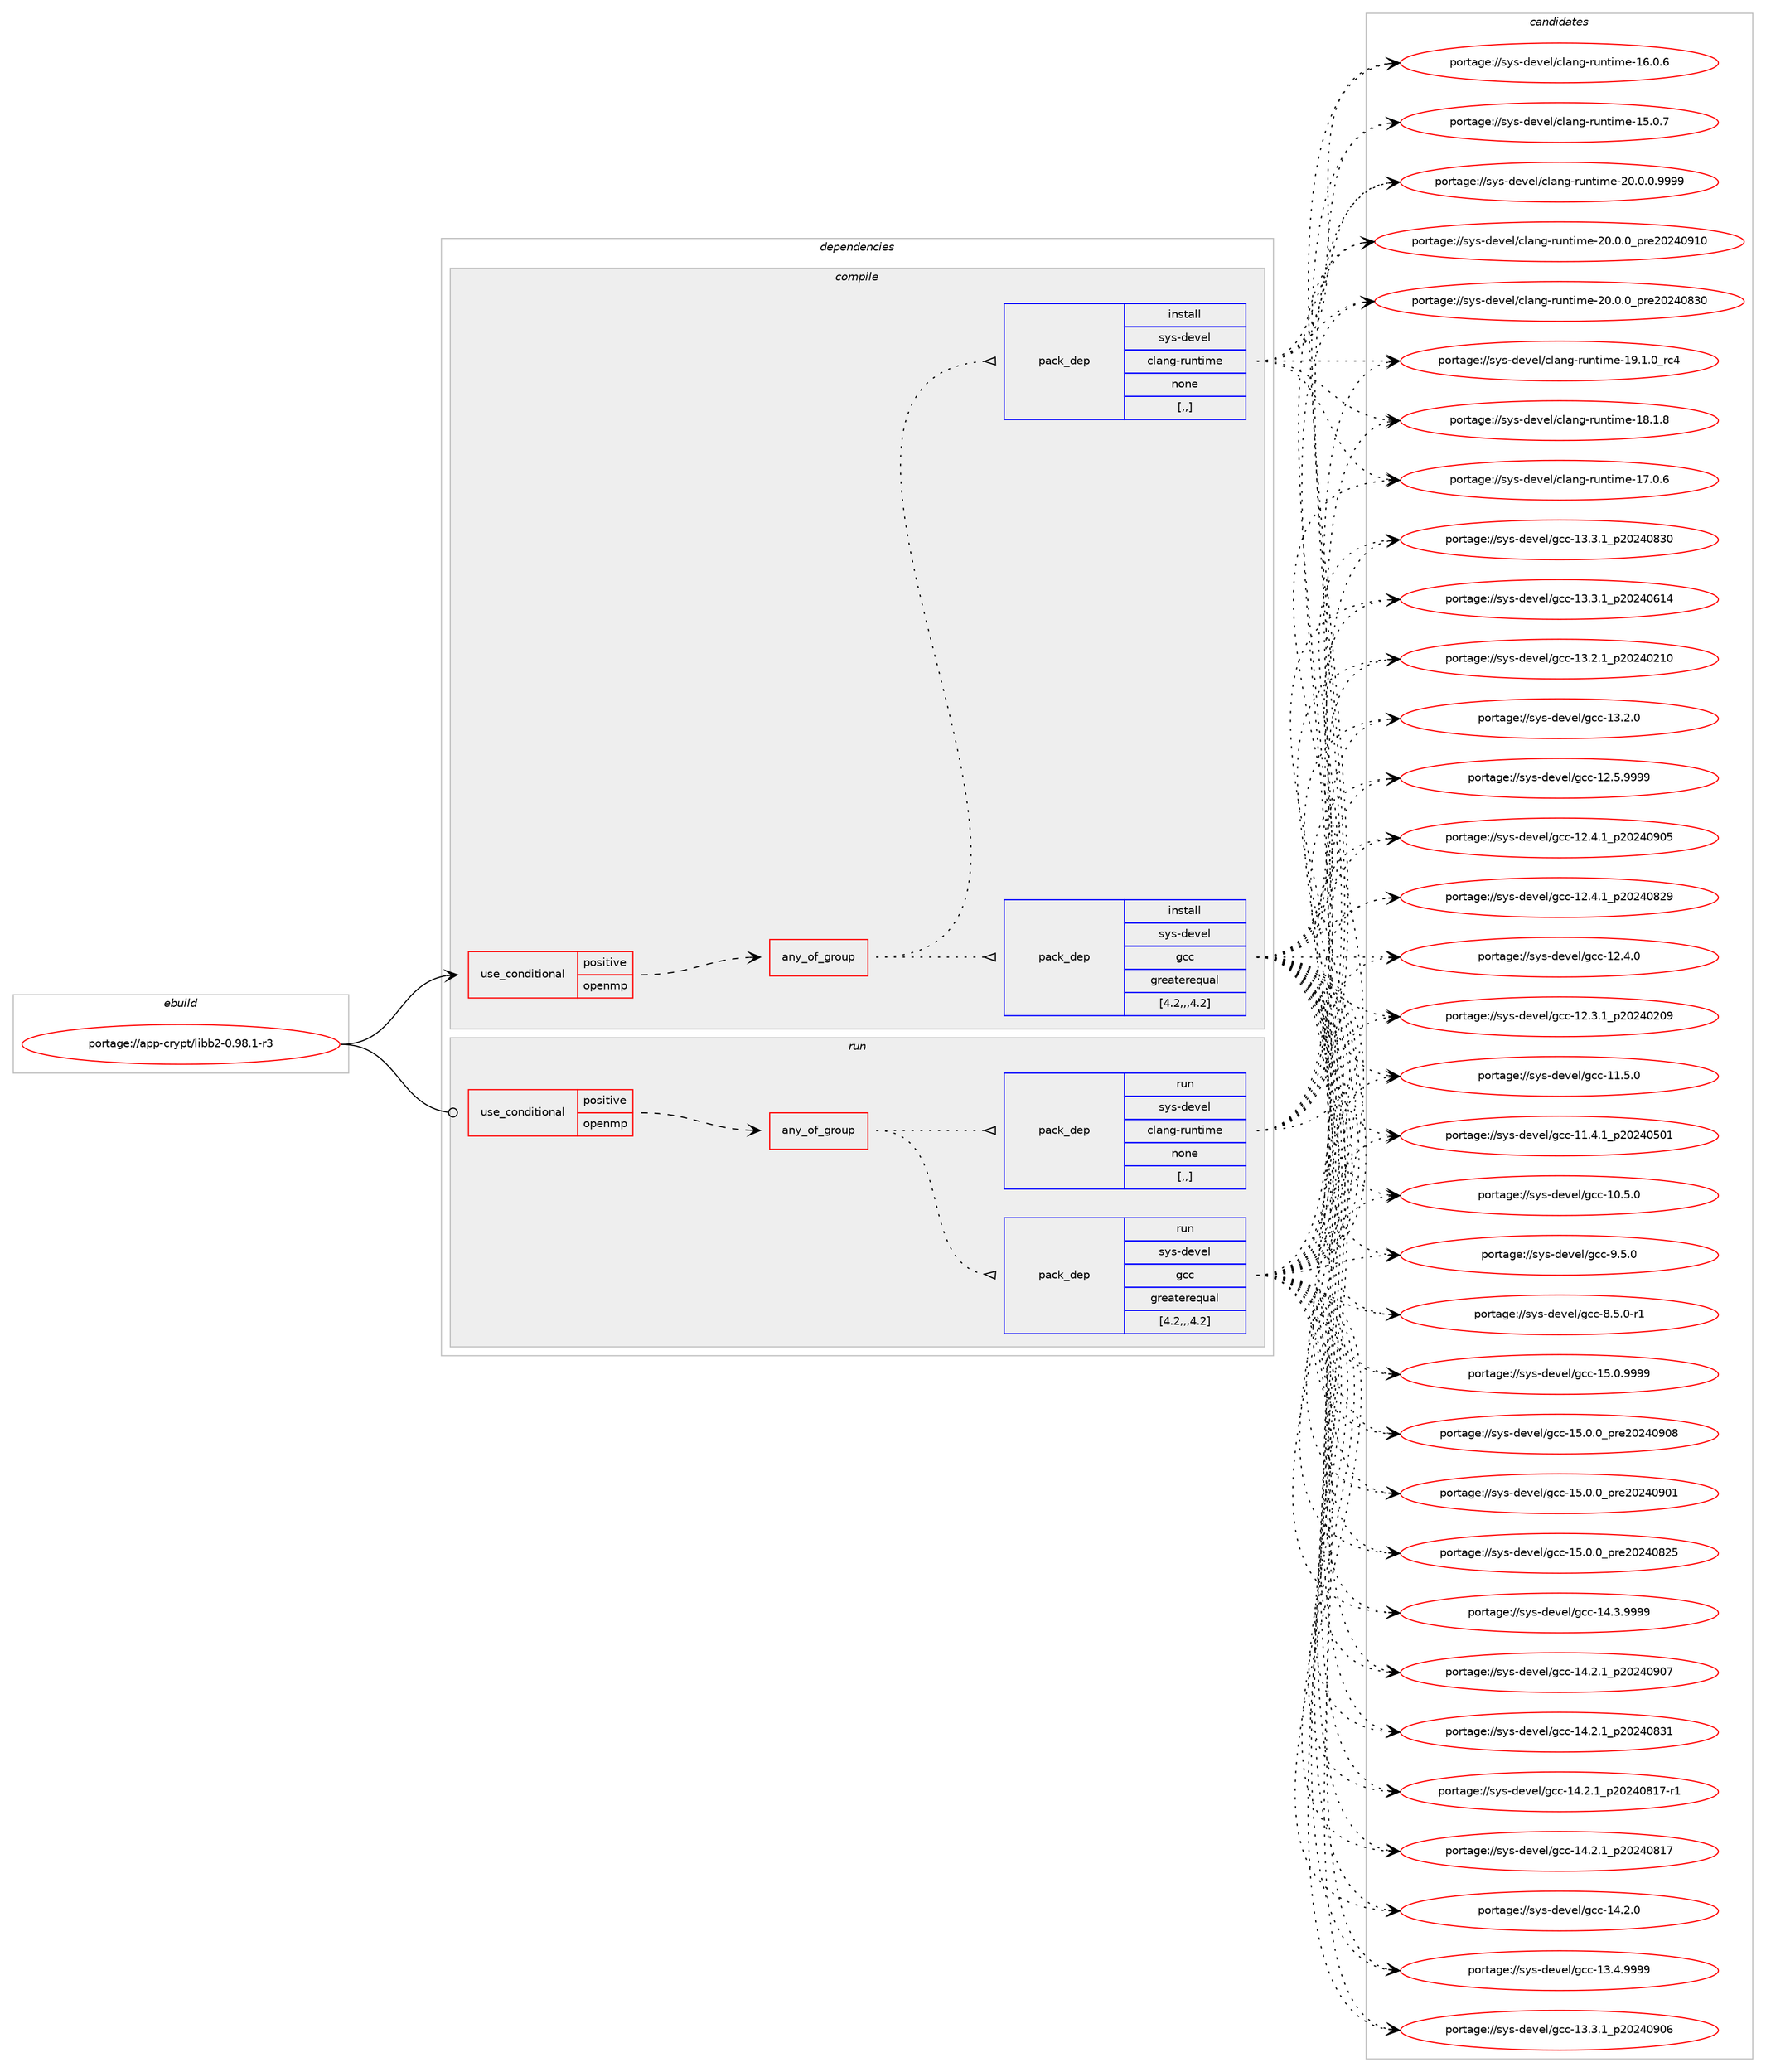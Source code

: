 digraph prolog {

# *************
# Graph options
# *************

newrank=true;
concentrate=true;
compound=true;
graph [rankdir=LR,fontname=Helvetica,fontsize=10,ranksep=1.5];#, ranksep=2.5, nodesep=0.2];
edge  [arrowhead=vee];
node  [fontname=Helvetica,fontsize=10];

# **********
# The ebuild
# **********

subgraph cluster_leftcol {
color=gray;
label=<<i>ebuild</i>>;
id [label="portage://app-crypt/libb2-0.98.1-r3", color=red, width=4, href="../app-crypt/libb2-0.98.1-r3.svg"];
}

# ****************
# The dependencies
# ****************

subgraph cluster_midcol {
color=gray;
label=<<i>dependencies</i>>;
subgraph cluster_compile {
fillcolor="#eeeeee";
style=filled;
label=<<i>compile</i>>;
subgraph cond133439 {
dependency507134 [label=<<TABLE BORDER="0" CELLBORDER="1" CELLSPACING="0" CELLPADDING="4"><TR><TD ROWSPAN="3" CELLPADDING="10">use_conditional</TD></TR><TR><TD>positive</TD></TR><TR><TD>openmp</TD></TR></TABLE>>, shape=none, color=red];
subgraph any3445 {
dependency507135 [label=<<TABLE BORDER="0" CELLBORDER="1" CELLSPACING="0" CELLPADDING="4"><TR><TD CELLPADDING="10">any_of_group</TD></TR></TABLE>>, shape=none, color=red];subgraph pack370017 {
dependency507136 [label=<<TABLE BORDER="0" CELLBORDER="1" CELLSPACING="0" CELLPADDING="4" WIDTH="220"><TR><TD ROWSPAN="6" CELLPADDING="30">pack_dep</TD></TR><TR><TD WIDTH="110">install</TD></TR><TR><TD>sys-devel</TD></TR><TR><TD>gcc</TD></TR><TR><TD>greaterequal</TD></TR><TR><TD>[4.2,,,4.2]</TD></TR></TABLE>>, shape=none, color=blue];
}
dependency507135:e -> dependency507136:w [weight=20,style="dotted",arrowhead="oinv"];
subgraph pack370018 {
dependency507137 [label=<<TABLE BORDER="0" CELLBORDER="1" CELLSPACING="0" CELLPADDING="4" WIDTH="220"><TR><TD ROWSPAN="6" CELLPADDING="30">pack_dep</TD></TR><TR><TD WIDTH="110">install</TD></TR><TR><TD>sys-devel</TD></TR><TR><TD>clang-runtime</TD></TR><TR><TD>none</TD></TR><TR><TD>[,,]</TD></TR></TABLE>>, shape=none, color=blue];
}
dependency507135:e -> dependency507137:w [weight=20,style="dotted",arrowhead="oinv"];
}
dependency507134:e -> dependency507135:w [weight=20,style="dashed",arrowhead="vee"];
}
id:e -> dependency507134:w [weight=20,style="solid",arrowhead="vee"];
}
subgraph cluster_compileandrun {
fillcolor="#eeeeee";
style=filled;
label=<<i>compile and run</i>>;
}
subgraph cluster_run {
fillcolor="#eeeeee";
style=filled;
label=<<i>run</i>>;
subgraph cond133440 {
dependency507138 [label=<<TABLE BORDER="0" CELLBORDER="1" CELLSPACING="0" CELLPADDING="4"><TR><TD ROWSPAN="3" CELLPADDING="10">use_conditional</TD></TR><TR><TD>positive</TD></TR><TR><TD>openmp</TD></TR></TABLE>>, shape=none, color=red];
subgraph any3446 {
dependency507139 [label=<<TABLE BORDER="0" CELLBORDER="1" CELLSPACING="0" CELLPADDING="4"><TR><TD CELLPADDING="10">any_of_group</TD></TR></TABLE>>, shape=none, color=red];subgraph pack370019 {
dependency507140 [label=<<TABLE BORDER="0" CELLBORDER="1" CELLSPACING="0" CELLPADDING="4" WIDTH="220"><TR><TD ROWSPAN="6" CELLPADDING="30">pack_dep</TD></TR><TR><TD WIDTH="110">run</TD></TR><TR><TD>sys-devel</TD></TR><TR><TD>gcc</TD></TR><TR><TD>greaterequal</TD></TR><TR><TD>[4.2,,,4.2]</TD></TR></TABLE>>, shape=none, color=blue];
}
dependency507139:e -> dependency507140:w [weight=20,style="dotted",arrowhead="oinv"];
subgraph pack370020 {
dependency507141 [label=<<TABLE BORDER="0" CELLBORDER="1" CELLSPACING="0" CELLPADDING="4" WIDTH="220"><TR><TD ROWSPAN="6" CELLPADDING="30">pack_dep</TD></TR><TR><TD WIDTH="110">run</TD></TR><TR><TD>sys-devel</TD></TR><TR><TD>clang-runtime</TD></TR><TR><TD>none</TD></TR><TR><TD>[,,]</TD></TR></TABLE>>, shape=none, color=blue];
}
dependency507139:e -> dependency507141:w [weight=20,style="dotted",arrowhead="oinv"];
}
dependency507138:e -> dependency507139:w [weight=20,style="dashed",arrowhead="vee"];
}
id:e -> dependency507138:w [weight=20,style="solid",arrowhead="odot"];
}
}

# **************
# The candidates
# **************

subgraph cluster_choices {
rank=same;
color=gray;
label=<<i>candidates</i>>;

subgraph choice370017 {
color=black;
nodesep=1;
choice1151211154510010111810110847103999945495346484657575757 [label="portage://sys-devel/gcc-15.0.9999", color=red, width=4,href="../sys-devel/gcc-15.0.9999.svg"];
choice1151211154510010111810110847103999945495346484648951121141015048505248574856 [label="portage://sys-devel/gcc-15.0.0_pre20240908", color=red, width=4,href="../sys-devel/gcc-15.0.0_pre20240908.svg"];
choice1151211154510010111810110847103999945495346484648951121141015048505248574849 [label="portage://sys-devel/gcc-15.0.0_pre20240901", color=red, width=4,href="../sys-devel/gcc-15.0.0_pre20240901.svg"];
choice1151211154510010111810110847103999945495346484648951121141015048505248565053 [label="portage://sys-devel/gcc-15.0.0_pre20240825", color=red, width=4,href="../sys-devel/gcc-15.0.0_pre20240825.svg"];
choice1151211154510010111810110847103999945495246514657575757 [label="portage://sys-devel/gcc-14.3.9999", color=red, width=4,href="../sys-devel/gcc-14.3.9999.svg"];
choice1151211154510010111810110847103999945495246504649951125048505248574855 [label="portage://sys-devel/gcc-14.2.1_p20240907", color=red, width=4,href="../sys-devel/gcc-14.2.1_p20240907.svg"];
choice1151211154510010111810110847103999945495246504649951125048505248565149 [label="portage://sys-devel/gcc-14.2.1_p20240831", color=red, width=4,href="../sys-devel/gcc-14.2.1_p20240831.svg"];
choice11512111545100101118101108471039999454952465046499511250485052485649554511449 [label="portage://sys-devel/gcc-14.2.1_p20240817-r1", color=red, width=4,href="../sys-devel/gcc-14.2.1_p20240817-r1.svg"];
choice1151211154510010111810110847103999945495246504649951125048505248564955 [label="portage://sys-devel/gcc-14.2.1_p20240817", color=red, width=4,href="../sys-devel/gcc-14.2.1_p20240817.svg"];
choice1151211154510010111810110847103999945495246504648 [label="portage://sys-devel/gcc-14.2.0", color=red, width=4,href="../sys-devel/gcc-14.2.0.svg"];
choice1151211154510010111810110847103999945495146524657575757 [label="portage://sys-devel/gcc-13.4.9999", color=red, width=4,href="../sys-devel/gcc-13.4.9999.svg"];
choice1151211154510010111810110847103999945495146514649951125048505248574854 [label="portage://sys-devel/gcc-13.3.1_p20240906", color=red, width=4,href="../sys-devel/gcc-13.3.1_p20240906.svg"];
choice1151211154510010111810110847103999945495146514649951125048505248565148 [label="portage://sys-devel/gcc-13.3.1_p20240830", color=red, width=4,href="../sys-devel/gcc-13.3.1_p20240830.svg"];
choice1151211154510010111810110847103999945495146514649951125048505248544952 [label="portage://sys-devel/gcc-13.3.1_p20240614", color=red, width=4,href="../sys-devel/gcc-13.3.1_p20240614.svg"];
choice1151211154510010111810110847103999945495146504649951125048505248504948 [label="portage://sys-devel/gcc-13.2.1_p20240210", color=red, width=4,href="../sys-devel/gcc-13.2.1_p20240210.svg"];
choice1151211154510010111810110847103999945495146504648 [label="portage://sys-devel/gcc-13.2.0", color=red, width=4,href="../sys-devel/gcc-13.2.0.svg"];
choice1151211154510010111810110847103999945495046534657575757 [label="portage://sys-devel/gcc-12.5.9999", color=red, width=4,href="../sys-devel/gcc-12.5.9999.svg"];
choice1151211154510010111810110847103999945495046524649951125048505248574853 [label="portage://sys-devel/gcc-12.4.1_p20240905", color=red, width=4,href="../sys-devel/gcc-12.4.1_p20240905.svg"];
choice1151211154510010111810110847103999945495046524649951125048505248565057 [label="portage://sys-devel/gcc-12.4.1_p20240829", color=red, width=4,href="../sys-devel/gcc-12.4.1_p20240829.svg"];
choice1151211154510010111810110847103999945495046524648 [label="portage://sys-devel/gcc-12.4.0", color=red, width=4,href="../sys-devel/gcc-12.4.0.svg"];
choice1151211154510010111810110847103999945495046514649951125048505248504857 [label="portage://sys-devel/gcc-12.3.1_p20240209", color=red, width=4,href="../sys-devel/gcc-12.3.1_p20240209.svg"];
choice1151211154510010111810110847103999945494946534648 [label="portage://sys-devel/gcc-11.5.0", color=red, width=4,href="../sys-devel/gcc-11.5.0.svg"];
choice1151211154510010111810110847103999945494946524649951125048505248534849 [label="portage://sys-devel/gcc-11.4.1_p20240501", color=red, width=4,href="../sys-devel/gcc-11.4.1_p20240501.svg"];
choice1151211154510010111810110847103999945494846534648 [label="portage://sys-devel/gcc-10.5.0", color=red, width=4,href="../sys-devel/gcc-10.5.0.svg"];
choice11512111545100101118101108471039999455746534648 [label="portage://sys-devel/gcc-9.5.0", color=red, width=4,href="../sys-devel/gcc-9.5.0.svg"];
choice115121115451001011181011084710399994556465346484511449 [label="portage://sys-devel/gcc-8.5.0-r1", color=red, width=4,href="../sys-devel/gcc-8.5.0-r1.svg"];
dependency507136:e -> choice1151211154510010111810110847103999945495346484657575757:w [style=dotted,weight="100"];
dependency507136:e -> choice1151211154510010111810110847103999945495346484648951121141015048505248574856:w [style=dotted,weight="100"];
dependency507136:e -> choice1151211154510010111810110847103999945495346484648951121141015048505248574849:w [style=dotted,weight="100"];
dependency507136:e -> choice1151211154510010111810110847103999945495346484648951121141015048505248565053:w [style=dotted,weight="100"];
dependency507136:e -> choice1151211154510010111810110847103999945495246514657575757:w [style=dotted,weight="100"];
dependency507136:e -> choice1151211154510010111810110847103999945495246504649951125048505248574855:w [style=dotted,weight="100"];
dependency507136:e -> choice1151211154510010111810110847103999945495246504649951125048505248565149:w [style=dotted,weight="100"];
dependency507136:e -> choice11512111545100101118101108471039999454952465046499511250485052485649554511449:w [style=dotted,weight="100"];
dependency507136:e -> choice1151211154510010111810110847103999945495246504649951125048505248564955:w [style=dotted,weight="100"];
dependency507136:e -> choice1151211154510010111810110847103999945495246504648:w [style=dotted,weight="100"];
dependency507136:e -> choice1151211154510010111810110847103999945495146524657575757:w [style=dotted,weight="100"];
dependency507136:e -> choice1151211154510010111810110847103999945495146514649951125048505248574854:w [style=dotted,weight="100"];
dependency507136:e -> choice1151211154510010111810110847103999945495146514649951125048505248565148:w [style=dotted,weight="100"];
dependency507136:e -> choice1151211154510010111810110847103999945495146514649951125048505248544952:w [style=dotted,weight="100"];
dependency507136:e -> choice1151211154510010111810110847103999945495146504649951125048505248504948:w [style=dotted,weight="100"];
dependency507136:e -> choice1151211154510010111810110847103999945495146504648:w [style=dotted,weight="100"];
dependency507136:e -> choice1151211154510010111810110847103999945495046534657575757:w [style=dotted,weight="100"];
dependency507136:e -> choice1151211154510010111810110847103999945495046524649951125048505248574853:w [style=dotted,weight="100"];
dependency507136:e -> choice1151211154510010111810110847103999945495046524649951125048505248565057:w [style=dotted,weight="100"];
dependency507136:e -> choice1151211154510010111810110847103999945495046524648:w [style=dotted,weight="100"];
dependency507136:e -> choice1151211154510010111810110847103999945495046514649951125048505248504857:w [style=dotted,weight="100"];
dependency507136:e -> choice1151211154510010111810110847103999945494946534648:w [style=dotted,weight="100"];
dependency507136:e -> choice1151211154510010111810110847103999945494946524649951125048505248534849:w [style=dotted,weight="100"];
dependency507136:e -> choice1151211154510010111810110847103999945494846534648:w [style=dotted,weight="100"];
dependency507136:e -> choice11512111545100101118101108471039999455746534648:w [style=dotted,weight="100"];
dependency507136:e -> choice115121115451001011181011084710399994556465346484511449:w [style=dotted,weight="100"];
}
subgraph choice370018 {
color=black;
nodesep=1;
choice1151211154510010111810110847991089711010345114117110116105109101455048464846484657575757 [label="portage://sys-devel/clang-runtime-20.0.0.9999", color=red, width=4,href="../sys-devel/clang-runtime-20.0.0.9999.svg"];
choice115121115451001011181011084799108971101034511411711011610510910145504846484648951121141015048505248574948 [label="portage://sys-devel/clang-runtime-20.0.0_pre20240910", color=red, width=4,href="../sys-devel/clang-runtime-20.0.0_pre20240910.svg"];
choice115121115451001011181011084799108971101034511411711011610510910145504846484648951121141015048505248565148 [label="portage://sys-devel/clang-runtime-20.0.0_pre20240830", color=red, width=4,href="../sys-devel/clang-runtime-20.0.0_pre20240830.svg"];
choice115121115451001011181011084799108971101034511411711011610510910145495746494648951149952 [label="portage://sys-devel/clang-runtime-19.1.0_rc4", color=red, width=4,href="../sys-devel/clang-runtime-19.1.0_rc4.svg"];
choice115121115451001011181011084799108971101034511411711011610510910145495646494656 [label="portage://sys-devel/clang-runtime-18.1.8", color=red, width=4,href="../sys-devel/clang-runtime-18.1.8.svg"];
choice115121115451001011181011084799108971101034511411711011610510910145495546484654 [label="portage://sys-devel/clang-runtime-17.0.6", color=red, width=4,href="../sys-devel/clang-runtime-17.0.6.svg"];
choice115121115451001011181011084799108971101034511411711011610510910145495446484654 [label="portage://sys-devel/clang-runtime-16.0.6", color=red, width=4,href="../sys-devel/clang-runtime-16.0.6.svg"];
choice115121115451001011181011084799108971101034511411711011610510910145495346484655 [label="portage://sys-devel/clang-runtime-15.0.7", color=red, width=4,href="../sys-devel/clang-runtime-15.0.7.svg"];
dependency507137:e -> choice1151211154510010111810110847991089711010345114117110116105109101455048464846484657575757:w [style=dotted,weight="100"];
dependency507137:e -> choice115121115451001011181011084799108971101034511411711011610510910145504846484648951121141015048505248574948:w [style=dotted,weight="100"];
dependency507137:e -> choice115121115451001011181011084799108971101034511411711011610510910145504846484648951121141015048505248565148:w [style=dotted,weight="100"];
dependency507137:e -> choice115121115451001011181011084799108971101034511411711011610510910145495746494648951149952:w [style=dotted,weight="100"];
dependency507137:e -> choice115121115451001011181011084799108971101034511411711011610510910145495646494656:w [style=dotted,weight="100"];
dependency507137:e -> choice115121115451001011181011084799108971101034511411711011610510910145495546484654:w [style=dotted,weight="100"];
dependency507137:e -> choice115121115451001011181011084799108971101034511411711011610510910145495446484654:w [style=dotted,weight="100"];
dependency507137:e -> choice115121115451001011181011084799108971101034511411711011610510910145495346484655:w [style=dotted,weight="100"];
}
subgraph choice370019 {
color=black;
nodesep=1;
choice1151211154510010111810110847103999945495346484657575757 [label="portage://sys-devel/gcc-15.0.9999", color=red, width=4,href="../sys-devel/gcc-15.0.9999.svg"];
choice1151211154510010111810110847103999945495346484648951121141015048505248574856 [label="portage://sys-devel/gcc-15.0.0_pre20240908", color=red, width=4,href="../sys-devel/gcc-15.0.0_pre20240908.svg"];
choice1151211154510010111810110847103999945495346484648951121141015048505248574849 [label="portage://sys-devel/gcc-15.0.0_pre20240901", color=red, width=4,href="../sys-devel/gcc-15.0.0_pre20240901.svg"];
choice1151211154510010111810110847103999945495346484648951121141015048505248565053 [label="portage://sys-devel/gcc-15.0.0_pre20240825", color=red, width=4,href="../sys-devel/gcc-15.0.0_pre20240825.svg"];
choice1151211154510010111810110847103999945495246514657575757 [label="portage://sys-devel/gcc-14.3.9999", color=red, width=4,href="../sys-devel/gcc-14.3.9999.svg"];
choice1151211154510010111810110847103999945495246504649951125048505248574855 [label="portage://sys-devel/gcc-14.2.1_p20240907", color=red, width=4,href="../sys-devel/gcc-14.2.1_p20240907.svg"];
choice1151211154510010111810110847103999945495246504649951125048505248565149 [label="portage://sys-devel/gcc-14.2.1_p20240831", color=red, width=4,href="../sys-devel/gcc-14.2.1_p20240831.svg"];
choice11512111545100101118101108471039999454952465046499511250485052485649554511449 [label="portage://sys-devel/gcc-14.2.1_p20240817-r1", color=red, width=4,href="../sys-devel/gcc-14.2.1_p20240817-r1.svg"];
choice1151211154510010111810110847103999945495246504649951125048505248564955 [label="portage://sys-devel/gcc-14.2.1_p20240817", color=red, width=4,href="../sys-devel/gcc-14.2.1_p20240817.svg"];
choice1151211154510010111810110847103999945495246504648 [label="portage://sys-devel/gcc-14.2.0", color=red, width=4,href="../sys-devel/gcc-14.2.0.svg"];
choice1151211154510010111810110847103999945495146524657575757 [label="portage://sys-devel/gcc-13.4.9999", color=red, width=4,href="../sys-devel/gcc-13.4.9999.svg"];
choice1151211154510010111810110847103999945495146514649951125048505248574854 [label="portage://sys-devel/gcc-13.3.1_p20240906", color=red, width=4,href="../sys-devel/gcc-13.3.1_p20240906.svg"];
choice1151211154510010111810110847103999945495146514649951125048505248565148 [label="portage://sys-devel/gcc-13.3.1_p20240830", color=red, width=4,href="../sys-devel/gcc-13.3.1_p20240830.svg"];
choice1151211154510010111810110847103999945495146514649951125048505248544952 [label="portage://sys-devel/gcc-13.3.1_p20240614", color=red, width=4,href="../sys-devel/gcc-13.3.1_p20240614.svg"];
choice1151211154510010111810110847103999945495146504649951125048505248504948 [label="portage://sys-devel/gcc-13.2.1_p20240210", color=red, width=4,href="../sys-devel/gcc-13.2.1_p20240210.svg"];
choice1151211154510010111810110847103999945495146504648 [label="portage://sys-devel/gcc-13.2.0", color=red, width=4,href="../sys-devel/gcc-13.2.0.svg"];
choice1151211154510010111810110847103999945495046534657575757 [label="portage://sys-devel/gcc-12.5.9999", color=red, width=4,href="../sys-devel/gcc-12.5.9999.svg"];
choice1151211154510010111810110847103999945495046524649951125048505248574853 [label="portage://sys-devel/gcc-12.4.1_p20240905", color=red, width=4,href="../sys-devel/gcc-12.4.1_p20240905.svg"];
choice1151211154510010111810110847103999945495046524649951125048505248565057 [label="portage://sys-devel/gcc-12.4.1_p20240829", color=red, width=4,href="../sys-devel/gcc-12.4.1_p20240829.svg"];
choice1151211154510010111810110847103999945495046524648 [label="portage://sys-devel/gcc-12.4.0", color=red, width=4,href="../sys-devel/gcc-12.4.0.svg"];
choice1151211154510010111810110847103999945495046514649951125048505248504857 [label="portage://sys-devel/gcc-12.3.1_p20240209", color=red, width=4,href="../sys-devel/gcc-12.3.1_p20240209.svg"];
choice1151211154510010111810110847103999945494946534648 [label="portage://sys-devel/gcc-11.5.0", color=red, width=4,href="../sys-devel/gcc-11.5.0.svg"];
choice1151211154510010111810110847103999945494946524649951125048505248534849 [label="portage://sys-devel/gcc-11.4.1_p20240501", color=red, width=4,href="../sys-devel/gcc-11.4.1_p20240501.svg"];
choice1151211154510010111810110847103999945494846534648 [label="portage://sys-devel/gcc-10.5.0", color=red, width=4,href="../sys-devel/gcc-10.5.0.svg"];
choice11512111545100101118101108471039999455746534648 [label="portage://sys-devel/gcc-9.5.0", color=red, width=4,href="../sys-devel/gcc-9.5.0.svg"];
choice115121115451001011181011084710399994556465346484511449 [label="portage://sys-devel/gcc-8.5.0-r1", color=red, width=4,href="../sys-devel/gcc-8.5.0-r1.svg"];
dependency507140:e -> choice1151211154510010111810110847103999945495346484657575757:w [style=dotted,weight="100"];
dependency507140:e -> choice1151211154510010111810110847103999945495346484648951121141015048505248574856:w [style=dotted,weight="100"];
dependency507140:e -> choice1151211154510010111810110847103999945495346484648951121141015048505248574849:w [style=dotted,weight="100"];
dependency507140:e -> choice1151211154510010111810110847103999945495346484648951121141015048505248565053:w [style=dotted,weight="100"];
dependency507140:e -> choice1151211154510010111810110847103999945495246514657575757:w [style=dotted,weight="100"];
dependency507140:e -> choice1151211154510010111810110847103999945495246504649951125048505248574855:w [style=dotted,weight="100"];
dependency507140:e -> choice1151211154510010111810110847103999945495246504649951125048505248565149:w [style=dotted,weight="100"];
dependency507140:e -> choice11512111545100101118101108471039999454952465046499511250485052485649554511449:w [style=dotted,weight="100"];
dependency507140:e -> choice1151211154510010111810110847103999945495246504649951125048505248564955:w [style=dotted,weight="100"];
dependency507140:e -> choice1151211154510010111810110847103999945495246504648:w [style=dotted,weight="100"];
dependency507140:e -> choice1151211154510010111810110847103999945495146524657575757:w [style=dotted,weight="100"];
dependency507140:e -> choice1151211154510010111810110847103999945495146514649951125048505248574854:w [style=dotted,weight="100"];
dependency507140:e -> choice1151211154510010111810110847103999945495146514649951125048505248565148:w [style=dotted,weight="100"];
dependency507140:e -> choice1151211154510010111810110847103999945495146514649951125048505248544952:w [style=dotted,weight="100"];
dependency507140:e -> choice1151211154510010111810110847103999945495146504649951125048505248504948:w [style=dotted,weight="100"];
dependency507140:e -> choice1151211154510010111810110847103999945495146504648:w [style=dotted,weight="100"];
dependency507140:e -> choice1151211154510010111810110847103999945495046534657575757:w [style=dotted,weight="100"];
dependency507140:e -> choice1151211154510010111810110847103999945495046524649951125048505248574853:w [style=dotted,weight="100"];
dependency507140:e -> choice1151211154510010111810110847103999945495046524649951125048505248565057:w [style=dotted,weight="100"];
dependency507140:e -> choice1151211154510010111810110847103999945495046524648:w [style=dotted,weight="100"];
dependency507140:e -> choice1151211154510010111810110847103999945495046514649951125048505248504857:w [style=dotted,weight="100"];
dependency507140:e -> choice1151211154510010111810110847103999945494946534648:w [style=dotted,weight="100"];
dependency507140:e -> choice1151211154510010111810110847103999945494946524649951125048505248534849:w [style=dotted,weight="100"];
dependency507140:e -> choice1151211154510010111810110847103999945494846534648:w [style=dotted,weight="100"];
dependency507140:e -> choice11512111545100101118101108471039999455746534648:w [style=dotted,weight="100"];
dependency507140:e -> choice115121115451001011181011084710399994556465346484511449:w [style=dotted,weight="100"];
}
subgraph choice370020 {
color=black;
nodesep=1;
choice1151211154510010111810110847991089711010345114117110116105109101455048464846484657575757 [label="portage://sys-devel/clang-runtime-20.0.0.9999", color=red, width=4,href="../sys-devel/clang-runtime-20.0.0.9999.svg"];
choice115121115451001011181011084799108971101034511411711011610510910145504846484648951121141015048505248574948 [label="portage://sys-devel/clang-runtime-20.0.0_pre20240910", color=red, width=4,href="../sys-devel/clang-runtime-20.0.0_pre20240910.svg"];
choice115121115451001011181011084799108971101034511411711011610510910145504846484648951121141015048505248565148 [label="portage://sys-devel/clang-runtime-20.0.0_pre20240830", color=red, width=4,href="../sys-devel/clang-runtime-20.0.0_pre20240830.svg"];
choice115121115451001011181011084799108971101034511411711011610510910145495746494648951149952 [label="portage://sys-devel/clang-runtime-19.1.0_rc4", color=red, width=4,href="../sys-devel/clang-runtime-19.1.0_rc4.svg"];
choice115121115451001011181011084799108971101034511411711011610510910145495646494656 [label="portage://sys-devel/clang-runtime-18.1.8", color=red, width=4,href="../sys-devel/clang-runtime-18.1.8.svg"];
choice115121115451001011181011084799108971101034511411711011610510910145495546484654 [label="portage://sys-devel/clang-runtime-17.0.6", color=red, width=4,href="../sys-devel/clang-runtime-17.0.6.svg"];
choice115121115451001011181011084799108971101034511411711011610510910145495446484654 [label="portage://sys-devel/clang-runtime-16.0.6", color=red, width=4,href="../sys-devel/clang-runtime-16.0.6.svg"];
choice115121115451001011181011084799108971101034511411711011610510910145495346484655 [label="portage://sys-devel/clang-runtime-15.0.7", color=red, width=4,href="../sys-devel/clang-runtime-15.0.7.svg"];
dependency507141:e -> choice1151211154510010111810110847991089711010345114117110116105109101455048464846484657575757:w [style=dotted,weight="100"];
dependency507141:e -> choice115121115451001011181011084799108971101034511411711011610510910145504846484648951121141015048505248574948:w [style=dotted,weight="100"];
dependency507141:e -> choice115121115451001011181011084799108971101034511411711011610510910145504846484648951121141015048505248565148:w [style=dotted,weight="100"];
dependency507141:e -> choice115121115451001011181011084799108971101034511411711011610510910145495746494648951149952:w [style=dotted,weight="100"];
dependency507141:e -> choice115121115451001011181011084799108971101034511411711011610510910145495646494656:w [style=dotted,weight="100"];
dependency507141:e -> choice115121115451001011181011084799108971101034511411711011610510910145495546484654:w [style=dotted,weight="100"];
dependency507141:e -> choice115121115451001011181011084799108971101034511411711011610510910145495446484654:w [style=dotted,weight="100"];
dependency507141:e -> choice115121115451001011181011084799108971101034511411711011610510910145495346484655:w [style=dotted,weight="100"];
}
}

}
